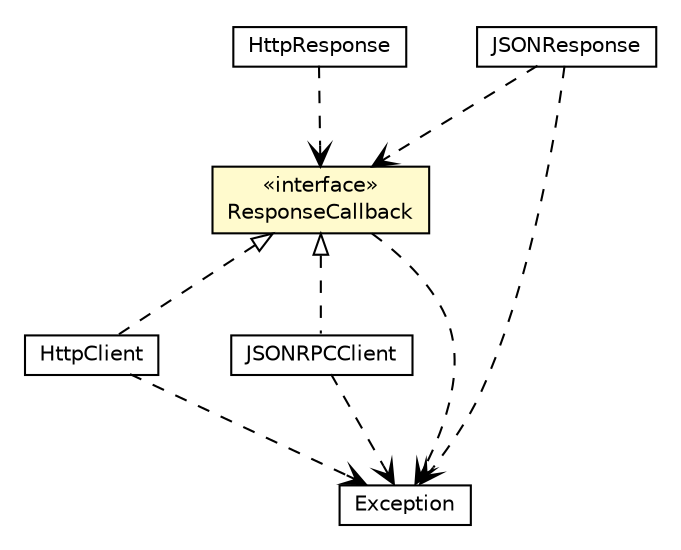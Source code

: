 #!/usr/local/bin/dot
#
# Class diagram 
# Generated by UMLGraph version R5_6-24-gf6e263 (http://www.umlgraph.org/)
#

digraph G {
	edge [fontname="Helvetica",fontsize=10,labelfontname="Helvetica",labelfontsize=10];
	node [fontname="Helvetica",fontsize=10,shape=plaintext];
	nodesep=0.25;
	ranksep=0.5;
	// babble.net.ResponseCallback
	c1355 [label=<<table title="babble.net.ResponseCallback" border="0" cellborder="1" cellspacing="0" cellpadding="2" port="p" bgcolor="lemonChiffon" href="./ResponseCallback.html">
		<tr><td><table border="0" cellspacing="0" cellpadding="1">
<tr><td align="center" balign="center"> &#171;interface&#187; </td></tr>
<tr><td align="center" balign="center"> ResponseCallback </td></tr>
		</table></td></tr>
		</table>>, URL="./ResponseCallback.html", fontname="Helvetica", fontcolor="black", fontsize=10.0];
	// babble.net.http.HttpResponse
	c1366 [label=<<table title="babble.net.http.HttpResponse" border="0" cellborder="1" cellspacing="0" cellpadding="2" port="p" href="./http/HttpResponse.html">
		<tr><td><table border="0" cellspacing="0" cellpadding="1">
<tr><td align="center" balign="center"> HttpResponse </td></tr>
		</table></td></tr>
		</table>>, URL="./http/HttpResponse.html", fontname="Helvetica", fontcolor="black", fontsize=10.0];
	// babble.net.http.HttpClient
	c1370 [label=<<table title="babble.net.http.HttpClient" border="0" cellborder="1" cellspacing="0" cellpadding="2" port="p" href="./http/HttpClient.html">
		<tr><td><table border="0" cellspacing="0" cellpadding="1">
<tr><td align="center" balign="center"> HttpClient </td></tr>
		</table></td></tr>
		</table>>, URL="./http/HttpClient.html", fontname="Helvetica", fontcolor="black", fontsize=10.0];
	// babble.net.json.JSONRPCClient
	c1375 [label=<<table title="babble.net.json.JSONRPCClient" border="0" cellborder="1" cellspacing="0" cellpadding="2" port="p" href="./json/JSONRPCClient.html">
		<tr><td><table border="0" cellspacing="0" cellpadding="1">
<tr><td align="center" balign="center"> JSONRPCClient </td></tr>
		</table></td></tr>
		</table>>, URL="./json/JSONRPCClient.html", fontname="Helvetica", fontcolor="black", fontsize=10.0];
	// babble.net.json.JSONResponse
	c1378 [label=<<table title="babble.net.json.JSONResponse" border="0" cellborder="1" cellspacing="0" cellpadding="2" port="p" href="./json/JSONResponse.html">
		<tr><td><table border="0" cellspacing="0" cellpadding="1">
<tr><td align="center" balign="center"> JSONResponse </td></tr>
		</table></td></tr>
		</table>>, URL="./json/JSONResponse.html", fontname="Helvetica", fontcolor="black", fontsize=10.0];
	//babble.net.http.HttpClient implements babble.net.ResponseCallback
	c1355:p -> c1370:p [dir=back,arrowtail=empty,style=dashed];
	//babble.net.json.JSONRPCClient implements babble.net.ResponseCallback
	c1355:p -> c1375:p [dir=back,arrowtail=empty,style=dashed];
	// babble.net.ResponseCallback DEPEND java.lang.Exception
	c1355:p -> c1385:p [taillabel="", label="", headlabel="", fontname="Helvetica", fontcolor="black", fontsize=10.0, color="black", arrowhead=open, style=dashed];
	// babble.net.http.HttpResponse DEPEND babble.net.ResponseCallback
	c1366:p -> c1355:p [taillabel="", label="", headlabel="", fontname="Helvetica", fontcolor="black", fontsize=10.0, color="black", arrowhead=open, style=dashed];
	// babble.net.http.HttpClient DEPEND java.lang.Exception
	c1370:p -> c1385:p [taillabel="", label="", headlabel="", fontname="Helvetica", fontcolor="black", fontsize=10.0, color="black", arrowhead=open, style=dashed];
	// babble.net.json.JSONRPCClient DEPEND java.lang.Exception
	c1375:p -> c1385:p [taillabel="", label="", headlabel="", fontname="Helvetica", fontcolor="black", fontsize=10.0, color="black", arrowhead=open, style=dashed];
	// babble.net.json.JSONResponse DEPEND babble.net.ResponseCallback
	c1378:p -> c1355:p [taillabel="", label="", headlabel="", fontname="Helvetica", fontcolor="black", fontsize=10.0, color="black", arrowhead=open, style=dashed];
	// babble.net.json.JSONResponse DEPEND java.lang.Exception
	c1378:p -> c1385:p [taillabel="", label="", headlabel="", fontname="Helvetica", fontcolor="black", fontsize=10.0, color="black", arrowhead=open, style=dashed];
	// java.lang.Exception
	c1385 [label=<<table title="java.lang.Exception" border="0" cellborder="1" cellspacing="0" cellpadding="2" port="p" href="http://java.sun.com/j2se/1.4.2/docs/api/java/lang/Exception.html">
		<tr><td><table border="0" cellspacing="0" cellpadding="1">
<tr><td align="center" balign="center"> Exception </td></tr>
		</table></td></tr>
		</table>>, URL="http://java.sun.com/j2se/1.4.2/docs/api/java/lang/Exception.html", fontname="Helvetica", fontcolor="black", fontsize=10.0];
}

